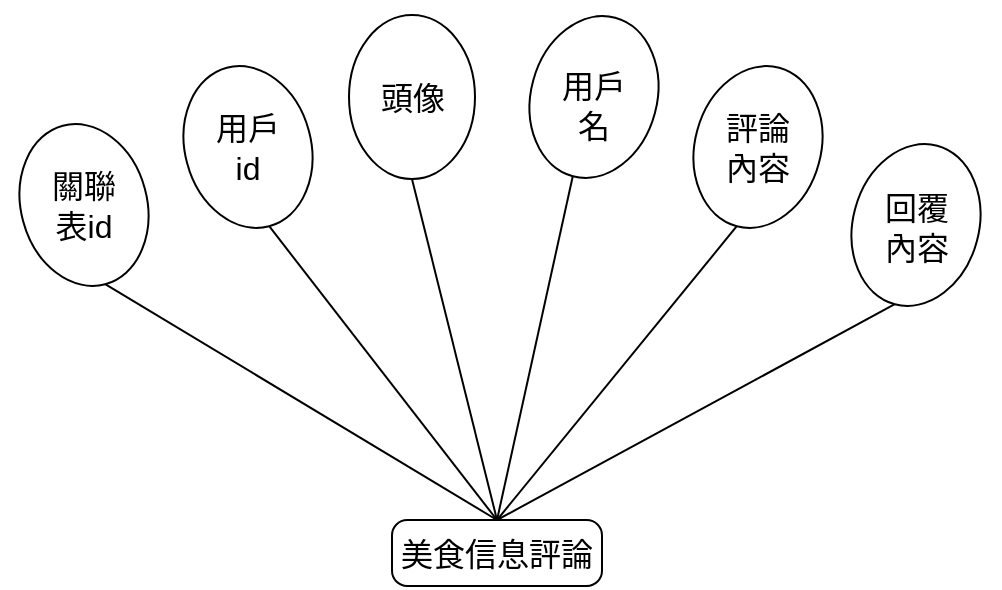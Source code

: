 <mxfile version="22.1.11" type="google">
  <diagram name="第 1 页" id="IdlgRWl8vSGvLfVIpvfX">
    <mxGraphModel grid="0" page="0" gridSize="10" guides="1" tooltips="1" connect="1" arrows="1" fold="1" pageScale="1" pageWidth="827" pageHeight="1169" math="0" shadow="0">
      <root>
        <mxCell id="0" />
        <mxCell id="1" parent="0" />
        <mxCell id="5moh-K5nebXSy-n8Y64M-1" value="美食信息評論" style="rounded=1;whiteSpace=wrap;html=1;fontSize=16;arcSize=23;" vertex="1" parent="1">
          <mxGeometry x="276" y="183" width="105" height="33" as="geometry" />
        </mxCell>
        <mxCell id="5moh-K5nebXSy-n8Y64M-4" value="" style="ellipse;whiteSpace=wrap;html=1;fontSize=16;rotation=90;" vertex="1" parent="1">
          <mxGeometry x="245" y="-60" width="82" height="63" as="geometry" />
        </mxCell>
        <mxCell id="5moh-K5nebXSy-n8Y64M-5" value="" style="ellipse;whiteSpace=wrap;html=1;fontSize=16;rotation=75;" vertex="1" parent="1">
          <mxGeometry x="163" y="-35" width="82" height="63" as="geometry" />
        </mxCell>
        <mxCell id="5moh-K5nebXSy-n8Y64M-6" value="" style="ellipse;whiteSpace=wrap;html=1;fontSize=16;rotation=75;" vertex="1" parent="1">
          <mxGeometry x="81" y="-6" width="82" height="63" as="geometry" />
        </mxCell>
        <mxCell id="5moh-K5nebXSy-n8Y64M-7" value="" style="ellipse;whiteSpace=wrap;html=1;fontSize=16;rotation=105;" vertex="1" parent="1">
          <mxGeometry x="418" y="-35" width="82" height="63" as="geometry" />
        </mxCell>
        <mxCell id="5moh-K5nebXSy-n8Y64M-32" style="edgeStyle=none;curved=1;rounded=0;orthogonalLoop=1;jettySize=auto;html=1;exitX=1;exitY=0;exitDx=0;exitDy=0;entryX=0.75;entryY=1;entryDx=0;entryDy=0;fontSize=12;startSize=8;endSize=8;" edge="1" parent="1" source="5moh-K5nebXSy-n8Y64M-8" target="5moh-K5nebXSy-n8Y64M-16">
          <mxGeometry relative="1" as="geometry" />
        </mxCell>
        <mxCell id="5moh-K5nebXSy-n8Y64M-33" style="edgeStyle=none;curved=1;rounded=0;orthogonalLoop=1;jettySize=auto;html=1;exitX=1;exitY=0.5;exitDx=0;exitDy=0;entryX=0.75;entryY=1;entryDx=0;entryDy=0;fontSize=12;startSize=8;endSize=8;" edge="1" parent="1" source="5moh-K5nebXSy-n8Y64M-8" target="5moh-K5nebXSy-n8Y64M-16">
          <mxGeometry relative="1" as="geometry" />
        </mxCell>
        <mxCell id="5moh-K5nebXSy-n8Y64M-8" value="" style="ellipse;whiteSpace=wrap;html=1;fontSize=16;rotation=105;" vertex="1" parent="1">
          <mxGeometry x="336" y="-60" width="82" height="63" as="geometry" />
        </mxCell>
        <mxCell id="5moh-K5nebXSy-n8Y64M-9" value="" style="ellipse;whiteSpace=wrap;html=1;fontSize=16;rotation=105;" vertex="1" parent="1">
          <mxGeometry x="497" y="4" width="82" height="63" as="geometry" />
        </mxCell>
        <mxCell id="5moh-K5nebXSy-n8Y64M-13" value="關聯表id" style="text;strokeColor=none;fillColor=none;html=1;align=center;verticalAlign=middle;whiteSpace=wrap;rounded=0;fontSize=16;" vertex="1" parent="1">
          <mxGeometry x="104" y="5.5" width="36" height="40" as="geometry" />
        </mxCell>
        <mxCell id="5moh-K5nebXSy-n8Y64M-14" value="用戶&lt;br&gt;id" style="text;strokeColor=none;fillColor=none;html=1;align=center;verticalAlign=middle;whiteSpace=wrap;rounded=0;fontSize=16;" vertex="1" parent="1">
          <mxGeometry x="183" y="-21" width="42" height="35" as="geometry" />
        </mxCell>
        <mxCell id="5moh-K5nebXSy-n8Y64M-15" value="頭像" style="text;strokeColor=none;fillColor=none;html=1;align=center;verticalAlign=middle;whiteSpace=wrap;rounded=0;fontSize=16;" vertex="1" parent="1">
          <mxGeometry x="267.5" y="-46.5" width="37" height="36" as="geometry" />
        </mxCell>
        <mxCell id="5moh-K5nebXSy-n8Y64M-16" value="用戶名" style="text;strokeColor=none;fillColor=none;html=1;align=center;verticalAlign=middle;whiteSpace=wrap;rounded=0;fontSize=16;" vertex="1" parent="1">
          <mxGeometry x="357" y="-42" width="40" height="35" as="geometry" />
        </mxCell>
        <mxCell id="5moh-K5nebXSy-n8Y64M-17" value="評論&lt;br&gt;內容" style="text;strokeColor=none;fillColor=none;html=1;align=center;verticalAlign=middle;whiteSpace=wrap;rounded=0;fontSize=16;" vertex="1" parent="1">
          <mxGeometry x="436" y="-23.5" width="46" height="40" as="geometry" />
        </mxCell>
        <mxCell id="5moh-K5nebXSy-n8Y64M-18" value="回覆內容" style="text;strokeColor=none;fillColor=none;html=1;align=center;verticalAlign=middle;whiteSpace=wrap;rounded=0;fontSize=16;" vertex="1" parent="1">
          <mxGeometry x="516.5" y="17" width="43" height="40" as="geometry" />
        </mxCell>
        <mxCell id="5moh-K5nebXSy-n8Y64M-22" value="" style="endArrow=none;html=1;rounded=0;fontSize=12;startSize=8;endSize=8;curved=1;exitX=1;exitY=0.5;exitDx=0;exitDy=0;entryX=0.5;entryY=0;entryDx=0;entryDy=0;" edge="1" parent="1" source="5moh-K5nebXSy-n8Y64M-6" target="5moh-K5nebXSy-n8Y64M-1">
          <mxGeometry width="50" height="50" relative="1" as="geometry">
            <mxPoint x="261" y="137" as="sourcePoint" />
            <mxPoint x="307" y="87" as="targetPoint" />
          </mxGeometry>
        </mxCell>
        <mxCell id="5moh-K5nebXSy-n8Y64M-23" value="" style="endArrow=none;html=1;rounded=0;fontSize=12;startSize=8;endSize=8;curved=1;exitX=1;exitY=0.5;exitDx=0;exitDy=0;entryX=0.5;entryY=0;entryDx=0;entryDy=0;" edge="1" parent="1" source="5moh-K5nebXSy-n8Y64M-5" target="5moh-K5nebXSy-n8Y64M-1">
          <mxGeometry width="50" height="50" relative="1" as="geometry">
            <mxPoint x="261" y="137" as="sourcePoint" />
            <mxPoint x="311" y="87" as="targetPoint" />
          </mxGeometry>
        </mxCell>
        <mxCell id="5moh-K5nebXSy-n8Y64M-24" value="" style="endArrow=none;html=1;rounded=0;fontSize=12;startSize=8;endSize=8;curved=1;entryX=1;entryY=0.5;entryDx=0;entryDy=0;exitX=0.5;exitY=0;exitDx=0;exitDy=0;" edge="1" parent="1" source="5moh-K5nebXSy-n8Y64M-1" target="5moh-K5nebXSy-n8Y64M-4">
          <mxGeometry width="50" height="50" relative="1" as="geometry">
            <mxPoint x="261" y="137" as="sourcePoint" />
            <mxPoint x="311" y="87" as="targetPoint" />
          </mxGeometry>
        </mxCell>
        <mxCell id="5moh-K5nebXSy-n8Y64M-25" value="" style="endArrow=none;html=1;rounded=0;fontSize=12;startSize=8;endSize=8;curved=1;entryX=1;entryY=0.5;entryDx=0;entryDy=0;exitX=0.5;exitY=0;exitDx=0;exitDy=0;" edge="1" parent="1" source="5moh-K5nebXSy-n8Y64M-1" target="5moh-K5nebXSy-n8Y64M-8">
          <mxGeometry width="50" height="50" relative="1" as="geometry">
            <mxPoint x="261" y="137" as="sourcePoint" />
            <mxPoint x="311" y="87" as="targetPoint" />
          </mxGeometry>
        </mxCell>
        <mxCell id="5moh-K5nebXSy-n8Y64M-26" value="" style="endArrow=none;html=1;rounded=0;fontSize=12;startSize=8;endSize=8;curved=1;entryX=1;entryY=0.5;entryDx=0;entryDy=0;exitX=0.5;exitY=0;exitDx=0;exitDy=0;" edge="1" parent="1" source="5moh-K5nebXSy-n8Y64M-1" target="5moh-K5nebXSy-n8Y64M-7">
          <mxGeometry width="50" height="50" relative="1" as="geometry">
            <mxPoint x="261" y="137" as="sourcePoint" />
            <mxPoint x="311" y="87" as="targetPoint" />
          </mxGeometry>
        </mxCell>
        <mxCell id="5moh-K5nebXSy-n8Y64M-27" value="" style="endArrow=none;html=1;rounded=0;fontSize=12;startSize=8;endSize=8;curved=1;entryX=1;entryY=0.5;entryDx=0;entryDy=0;exitX=0.5;exitY=0;exitDx=0;exitDy=0;" edge="1" parent="1" source="5moh-K5nebXSy-n8Y64M-1" target="5moh-K5nebXSy-n8Y64M-9">
          <mxGeometry width="50" height="50" relative="1" as="geometry">
            <mxPoint x="261" y="137" as="sourcePoint" />
            <mxPoint x="311" y="87" as="targetPoint" />
          </mxGeometry>
        </mxCell>
      </root>
    </mxGraphModel>
  </diagram>
</mxfile>
